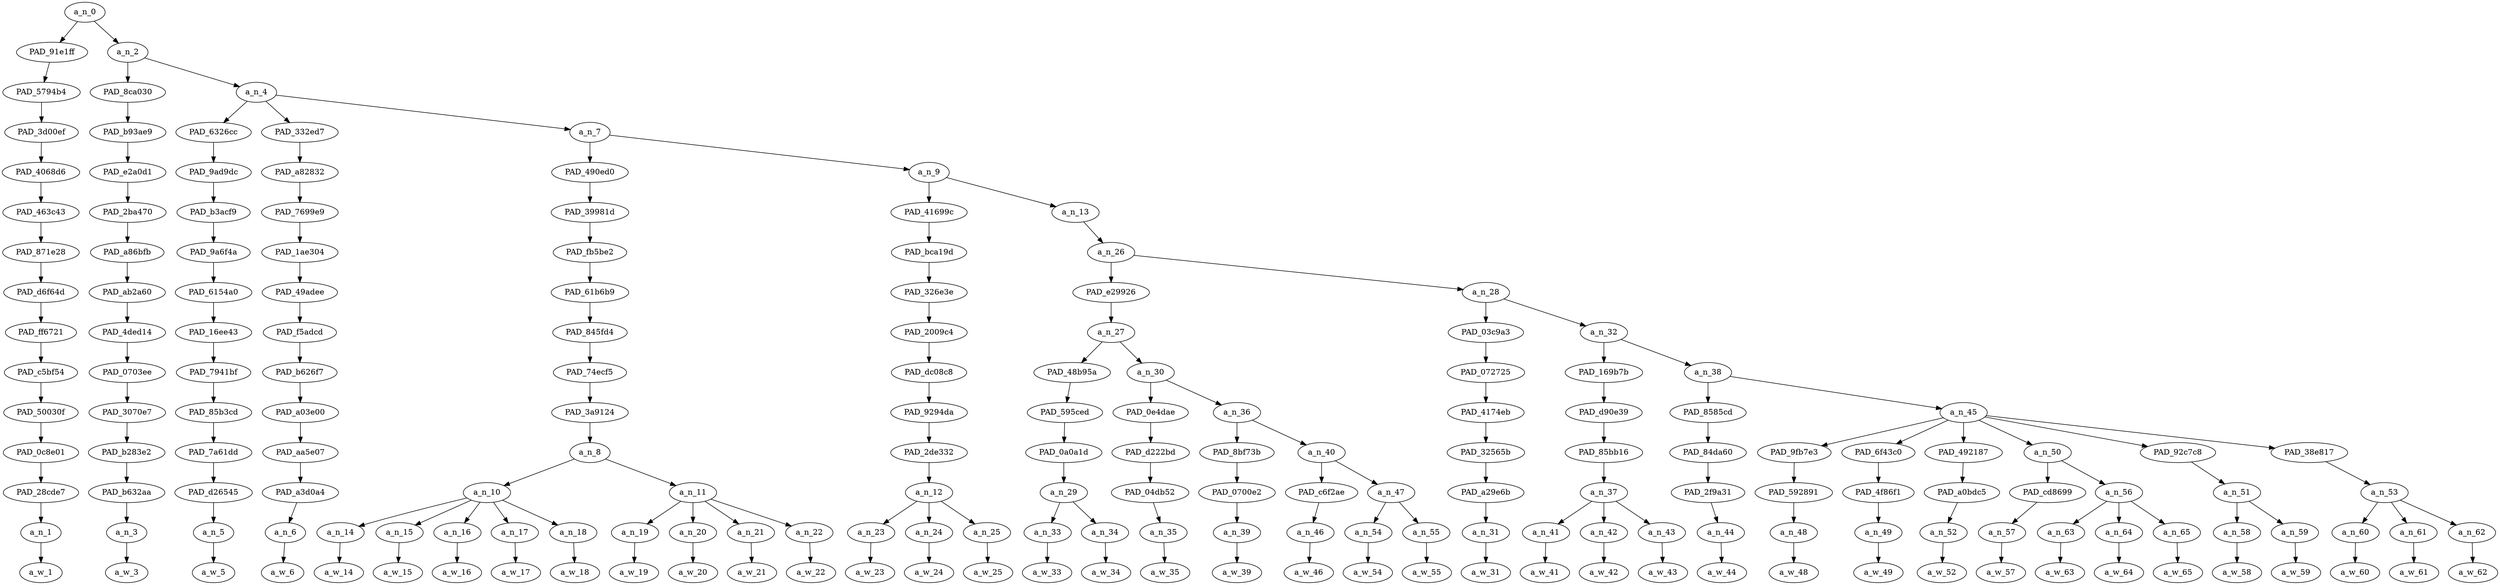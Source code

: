 strict digraph "" {
	a_n_0	[div_dir=1,
		index=0,
		level=14,
		pos="1.749565972222222,14!",
		text_span="[0, 1, 2, 3, 4, 5, 6, 7, 8, 9, 10, 11, 12, 13, 14, 15, 16, 17, 18, 19, 20, 21, 22, 23, 24, 25, 26, 27, 28, 29, 30, 31, 32, 33, 34, \
35, 36, 37, 38, 39]",
		value=1.00000000];
	PAD_91e1ff	[div_dir=1,
		index=0,
		level=13,
		pos="0.0,13!",
		text_span="[0]",
		value=0.01555072];
	a_n_0 -> PAD_91e1ff;
	a_n_2	[div_dir=1,
		index=1,
		level=13,
		pos="3.499131944444444,13!",
		text_span="[1, 2, 3, 4, 5, 6, 7, 8, 9, 10, 11, 12, 13, 14, 15, 16, 17, 18, 19, 20, 21, 22, 23, 24, 25, 26, 27, 28, 29, 30, 31, 32, 33, 34, \
35, 36, 37, 38, 39]",
		value=0.98411681];
	a_n_0 -> a_n_2;
	PAD_5794b4	[div_dir=1,
		index=0,
		level=12,
		pos="0.0,12!",
		text_span="[0]",
		value=0.01555072];
	PAD_91e1ff -> PAD_5794b4;
	PAD_3d00ef	[div_dir=1,
		index=0,
		level=11,
		pos="0.0,11!",
		text_span="[0]",
		value=0.01555072];
	PAD_5794b4 -> PAD_3d00ef;
	PAD_4068d6	[div_dir=1,
		index=0,
		level=10,
		pos="0.0,10!",
		text_span="[0]",
		value=0.01555072];
	PAD_3d00ef -> PAD_4068d6;
	PAD_463c43	[div_dir=1,
		index=0,
		level=9,
		pos="0.0,9!",
		text_span="[0]",
		value=0.01555072];
	PAD_4068d6 -> PAD_463c43;
	PAD_871e28	[div_dir=1,
		index=0,
		level=8,
		pos="0.0,8!",
		text_span="[0]",
		value=0.01555072];
	PAD_463c43 -> PAD_871e28;
	PAD_d6f64d	[div_dir=1,
		index=0,
		level=7,
		pos="0.0,7!",
		text_span="[0]",
		value=0.01555072];
	PAD_871e28 -> PAD_d6f64d;
	PAD_ff6721	[div_dir=1,
		index=0,
		level=6,
		pos="0.0,6!",
		text_span="[0]",
		value=0.01555072];
	PAD_d6f64d -> PAD_ff6721;
	PAD_c5bf54	[div_dir=1,
		index=0,
		level=5,
		pos="0.0,5!",
		text_span="[0]",
		value=0.01555072];
	PAD_ff6721 -> PAD_c5bf54;
	PAD_50030f	[div_dir=1,
		index=0,
		level=4,
		pos="0.0,4!",
		text_span="[0]",
		value=0.01555072];
	PAD_c5bf54 -> PAD_50030f;
	PAD_0c8e01	[div_dir=1,
		index=0,
		level=3,
		pos="0.0,3!",
		text_span="[0]",
		value=0.01555072];
	PAD_50030f -> PAD_0c8e01;
	PAD_28cde7	[div_dir=1,
		index=0,
		level=2,
		pos="0.0,2!",
		text_span="[0]",
		value=0.01555072];
	PAD_0c8e01 -> PAD_28cde7;
	a_n_1	[div_dir=1,
		index=0,
		level=1,
		pos="0.0,1!",
		text_span="[0]",
		value=0.01555072];
	PAD_28cde7 -> a_n_1;
	a_w_1	[div_dir=0,
		index=0,
		level=0,
		pos="0,0!",
		text_span="[0]",
		value=we];
	a_n_1 -> a_w_1;
	PAD_8ca030	[div_dir=1,
		index=1,
		level=12,
		pos="1.0,12!",
		text_span="[1]",
		value=0.01446576];
	a_n_2 -> PAD_8ca030;
	a_n_4	[div_dir=1,
		index=2,
		level=12,
		pos="5.998263888888888,12!",
		text_span="[2, 3, 4, 5, 6, 7, 8, 9, 10, 11, 12, 13, 14, 15, 16, 17, 18, 19, 20, 21, 22, 23, 24, 25, 26, 27, 28, 29, 30, 31, 32, 33, 34, 35, \
36, 37, 38, 39]",
		value=0.96934161];
	a_n_2 -> a_n_4;
	PAD_b93ae9	[div_dir=1,
		index=1,
		level=11,
		pos="1.0,11!",
		text_span="[1]",
		value=0.01446576];
	PAD_8ca030 -> PAD_b93ae9;
	PAD_e2a0d1	[div_dir=1,
		index=1,
		level=10,
		pos="1.0,10!",
		text_span="[1]",
		value=0.01446576];
	PAD_b93ae9 -> PAD_e2a0d1;
	PAD_2ba470	[div_dir=1,
		index=1,
		level=9,
		pos="1.0,9!",
		text_span="[1]",
		value=0.01446576];
	PAD_e2a0d1 -> PAD_2ba470;
	PAD_a86bfb	[div_dir=1,
		index=1,
		level=8,
		pos="1.0,8!",
		text_span="[1]",
		value=0.01446576];
	PAD_2ba470 -> PAD_a86bfb;
	PAD_ab2a60	[div_dir=1,
		index=1,
		level=7,
		pos="1.0,7!",
		text_span="[1]",
		value=0.01446576];
	PAD_a86bfb -> PAD_ab2a60;
	PAD_4ded14	[div_dir=1,
		index=1,
		level=6,
		pos="1.0,6!",
		text_span="[1]",
		value=0.01446576];
	PAD_ab2a60 -> PAD_4ded14;
	PAD_0703ee	[div_dir=1,
		index=1,
		level=5,
		pos="1.0,5!",
		text_span="[1]",
		value=0.01446576];
	PAD_4ded14 -> PAD_0703ee;
	PAD_3070e7	[div_dir=1,
		index=1,
		level=4,
		pos="1.0,4!",
		text_span="[1]",
		value=0.01446576];
	PAD_0703ee -> PAD_3070e7;
	PAD_b283e2	[div_dir=1,
		index=1,
		level=3,
		pos="1.0,3!",
		text_span="[1]",
		value=0.01446576];
	PAD_3070e7 -> PAD_b283e2;
	PAD_b632aa	[div_dir=1,
		index=1,
		level=2,
		pos="1.0,2!",
		text_span="[1]",
		value=0.01446576];
	PAD_b283e2 -> PAD_b632aa;
	a_n_3	[div_dir=1,
		index=1,
		level=1,
		pos="1.0,1!",
		text_span="[1]",
		value=0.01446576];
	PAD_b632aa -> a_n_3;
	a_w_3	[div_dir=0,
		index=1,
		level=0,
		pos="1,0!",
		text_span="[1]",
		value=are];
	a_n_3 -> a_w_3;
	PAD_6326cc	[div_dir=-1,
		index=2,
		level=11,
		pos="2.0,11!",
		text_span="[2]",
		value=0.01338368];
	a_n_4 -> PAD_6326cc;
	PAD_332ed7	[div_dir=1,
		index=3,
		level=11,
		pos="3.0,11!",
		text_span="[3]",
		value=0.01156330];
	a_n_4 -> PAD_332ed7;
	a_n_7	[div_dir=1,
		index=4,
		level=11,
		pos="12.994791666666666,11!",
		text_span="[4, 5, 6, 7, 8, 9, 10, 11, 12, 13, 14, 15, 16, 17, 18, 19, 20, 21, 22, 23, 24, 25, 26, 27, 28, 29, 30, 31, 32, 33, 34, 35, 36, 37, \
38, 39]",
		value=0.94408660];
	a_n_4 -> a_n_7;
	PAD_9ad9dc	[div_dir=-1,
		index=2,
		level=10,
		pos="2.0,10!",
		text_span="[2]",
		value=0.01338368];
	PAD_6326cc -> PAD_9ad9dc;
	PAD_b3acf9	[div_dir=-1,
		index=2,
		level=9,
		pos="2.0,9!",
		text_span="[2]",
		value=0.01338368];
	PAD_9ad9dc -> PAD_b3acf9;
	PAD_9a6f4a	[div_dir=-1,
		index=2,
		level=8,
		pos="2.0,8!",
		text_span="[2]",
		value=0.01338368];
	PAD_b3acf9 -> PAD_9a6f4a;
	PAD_6154a0	[div_dir=-1,
		index=2,
		level=7,
		pos="2.0,7!",
		text_span="[2]",
		value=0.01338368];
	PAD_9a6f4a -> PAD_6154a0;
	PAD_16ee43	[div_dir=-1,
		index=2,
		level=6,
		pos="2.0,6!",
		text_span="[2]",
		value=0.01338368];
	PAD_6154a0 -> PAD_16ee43;
	PAD_7941bf	[div_dir=-1,
		index=2,
		level=5,
		pos="2.0,5!",
		text_span="[2]",
		value=0.01338368];
	PAD_16ee43 -> PAD_7941bf;
	PAD_85b3cd	[div_dir=-1,
		index=2,
		level=4,
		pos="2.0,4!",
		text_span="[2]",
		value=0.01338368];
	PAD_7941bf -> PAD_85b3cd;
	PAD_7a61dd	[div_dir=-1,
		index=2,
		level=3,
		pos="2.0,3!",
		text_span="[2]",
		value=0.01338368];
	PAD_85b3cd -> PAD_7a61dd;
	PAD_d26545	[div_dir=-1,
		index=2,
		level=2,
		pos="2.0,2!",
		text_span="[2]",
		value=0.01338368];
	PAD_7a61dd -> PAD_d26545;
	a_n_5	[div_dir=-1,
		index=2,
		level=1,
		pos="2.0,1!",
		text_span="[2]",
		value=0.01338368];
	PAD_d26545 -> a_n_5;
	a_w_5	[div_dir=0,
		index=2,
		level=0,
		pos="2,0!",
		text_span="[2]",
		value=bringing];
	a_n_5 -> a_w_5;
	PAD_a82832	[div_dir=1,
		index=3,
		level=10,
		pos="3.0,10!",
		text_span="[3]",
		value=0.01156330];
	PAD_332ed7 -> PAD_a82832;
	PAD_7699e9	[div_dir=1,
		index=3,
		level=9,
		pos="3.0,9!",
		text_span="[3]",
		value=0.01156330];
	PAD_a82832 -> PAD_7699e9;
	PAD_1ae304	[div_dir=1,
		index=3,
		level=8,
		pos="3.0,8!",
		text_span="[3]",
		value=0.01156330];
	PAD_7699e9 -> PAD_1ae304;
	PAD_49adee	[div_dir=1,
		index=3,
		level=7,
		pos="3.0,7!",
		text_span="[3]",
		value=0.01156330];
	PAD_1ae304 -> PAD_49adee;
	PAD_f5adcd	[div_dir=1,
		index=3,
		level=6,
		pos="3.0,6!",
		text_span="[3]",
		value=0.01156330];
	PAD_49adee -> PAD_f5adcd;
	PAD_b626f7	[div_dir=1,
		index=3,
		level=5,
		pos="3.0,5!",
		text_span="[3]",
		value=0.01156330];
	PAD_f5adcd -> PAD_b626f7;
	PAD_a03e00	[div_dir=1,
		index=3,
		level=4,
		pos="3.0,4!",
		text_span="[3]",
		value=0.01156330];
	PAD_b626f7 -> PAD_a03e00;
	PAD_aa5e07	[div_dir=1,
		index=3,
		level=3,
		pos="3.0,3!",
		text_span="[3]",
		value=0.01156330];
	PAD_a03e00 -> PAD_aa5e07;
	PAD_a3d0a4	[div_dir=1,
		index=3,
		level=2,
		pos="3.0,2!",
		text_span="[3]",
		value=0.01156330];
	PAD_aa5e07 -> PAD_a3d0a4;
	a_n_6	[div_dir=1,
		index=3,
		level=1,
		pos="3.0,1!",
		text_span="[3]",
		value=0.01156330];
	PAD_a3d0a4 -> a_n_6;
	a_w_6	[div_dir=0,
		index=3,
		level=0,
		pos="3,0!",
		text_span="[3]",
		value=back];
	a_n_6 -> a_w_6;
	PAD_490ed0	[div_dir=1,
		index=4,
		level=10,
		pos="8.25,10!",
		text_span="[4, 5, 6, 7, 8, 9, 10, 11, 12]",
		value=0.15240933];
	a_n_7 -> PAD_490ed0;
	a_n_9	[div_dir=1,
		index=5,
		level=10,
		pos="17.739583333333332,10!",
		text_span="[13, 14, 15, 16, 17, 18, 19, 20, 21, 22, 23, 24, 25, 26, 27, 28, 29, 30, 31, 32, 33, 34, 35, 36, 37, 38, 39]",
		value=0.79136031];
	a_n_7 -> a_n_9;
	PAD_39981d	[div_dir=1,
		index=4,
		level=9,
		pos="8.25,9!",
		text_span="[4, 5, 6, 7, 8, 9, 10, 11, 12]",
		value=0.15240933];
	PAD_490ed0 -> PAD_39981d;
	PAD_fb5be2	[div_dir=1,
		index=4,
		level=8,
		pos="8.25,8!",
		text_span="[4, 5, 6, 7, 8, 9, 10, 11, 12]",
		value=0.15240933];
	PAD_39981d -> PAD_fb5be2;
	PAD_61b6b9	[div_dir=1,
		index=4,
		level=7,
		pos="8.25,7!",
		text_span="[4, 5, 6, 7, 8, 9, 10, 11, 12]",
		value=0.15240933];
	PAD_fb5be2 -> PAD_61b6b9;
	PAD_845fd4	[div_dir=1,
		index=4,
		level=6,
		pos="8.25,6!",
		text_span="[4, 5, 6, 7, 8, 9, 10, 11, 12]",
		value=0.15240933];
	PAD_61b6b9 -> PAD_845fd4;
	PAD_74ecf5	[div_dir=1,
		index=4,
		level=5,
		pos="8.25,5!",
		text_span="[4, 5, 6, 7, 8, 9, 10, 11, 12]",
		value=0.15240933];
	PAD_845fd4 -> PAD_74ecf5;
	PAD_3a9124	[div_dir=1,
		index=4,
		level=4,
		pos="8.25,4!",
		text_span="[4, 5, 6, 7, 8, 9, 10, 11, 12]",
		value=0.15240933];
	PAD_74ecf5 -> PAD_3a9124;
	a_n_8	[div_dir=1,
		index=4,
		level=3,
		pos="8.25,3!",
		text_span="[4, 5, 6, 7, 8, 9, 10, 11, 12]",
		value=0.15240933];
	PAD_3a9124 -> a_n_8;
	a_n_10	[div_dir=1,
		index=4,
		level=2,
		pos="6.0,2!",
		text_span="[4, 5, 6, 7, 8]",
		value=0.06254703];
	a_n_8 -> a_n_10;
	a_n_11	[div_dir=1,
		index=5,
		level=2,
		pos="10.5,2!",
		text_span="[9, 10, 11, 12]",
		value=0.08979563];
	a_n_8 -> a_n_11;
	a_n_14	[div_dir=1,
		index=4,
		level=1,
		pos="4.0,1!",
		text_span="[4]",
		value=0.01122685];
	a_n_10 -> a_n_14;
	a_n_15	[div_dir=1,
		index=5,
		level=1,
		pos="5.0,1!",
		text_span="[5]",
		value=0.01156642];
	a_n_10 -> a_n_15;
	a_n_16	[div_dir=-1,
		index=6,
		level=1,
		pos="6.0,1!",
		text_span="[6]",
		value=0.01266154];
	a_n_10 -> a_n_16;
	a_n_17	[div_dir=1,
		index=7,
		level=1,
		pos="7.0,1!",
		text_span="[7]",
		value=0.01106365];
	a_n_10 -> a_n_17;
	a_n_18	[div_dir=1,
		index=8,
		level=1,
		pos="8.0,1!",
		text_span="[8]",
		value=0.01597254];
	a_n_10 -> a_n_18;
	a_w_14	[div_dir=0,
		index=4,
		level=0,
		pos="4,0!",
		text_span="[4]",
		value=the];
	a_n_14 -> a_w_14;
	a_w_15	[div_dir=0,
		index=5,
		level=0,
		pos="5,0!",
		text_span="[5]",
		value=1];
	a_n_15 -> a_w_15;
	a_w_16	[div_dir=0,
		index=6,
		level=0,
		pos="6,0!",
		text_span="[6]",
		value=9];
	a_n_16 -> a_w_16;
	a_w_17	[div_dir=0,
		index=7,
		level=0,
		pos="7,0!",
		text_span="[7]",
		value=4];
	a_n_17 -> a_w_17;
	a_w_18	[div_dir=0,
		index=8,
		level=0,
		pos="8,0!",
		text_span="[8]",
		value=0];
	a_n_18 -> a_w_18;
	a_n_19	[div_dir=1,
		index=9,
		level=1,
		pos="9.0,1!",
		text_span="[9]",
		value=0.01382260];
	a_n_11 -> a_n_19;
	a_n_20	[div_dir=1,
		index=10,
		level=1,
		pos="10.0,1!",
		text_span="[10]",
		value=0.03014147];
	a_n_11 -> a_n_20;
	a_n_21	[div_dir=-1,
		index=11,
		level=1,
		pos="11.0,1!",
		text_span="[11]",
		value=0.02892292];
	a_n_11 -> a_n_21;
	a_n_22	[div_dir=-1,
		index=12,
		level=1,
		pos="12.0,1!",
		text_span="[12]",
		value=0.01687117];
	a_n_11 -> a_n_22;
	a_w_19	[div_dir=0,
		index=9,
		level=0,
		pos="9,0!",
		text_span="[9]",
		value=a];
	a_n_19 -> a_w_19;
	a_w_20	[div_dir=0,
		index=10,
		level=0,
		pos="10,0!",
		text_span="[10]",
		value=homogeneous];
	a_n_20 -> a_w_20;
	a_w_21	[div_dir=0,
		index=11,
		level=0,
		pos="11,0!",
		text_span="[11]",
		value=white];
	a_n_21 -> a_w_21;
	a_w_22	[div_dir=0,
		index=12,
		level=0,
		pos="12,0!",
		text_span="[12]",
		value=place];
	a_n_22 -> a_w_22;
	PAD_41699c	[div_dir=1,
		index=5,
		level=9,
		pos="14.0,9!",
		text_span="[13, 14, 15]",
		value=0.03596355];
	a_n_9 -> PAD_41699c;
	a_n_13	[div_dir=1,
		index=6,
		level=9,
		pos="21.479166666666664,9!",
		text_span="[16, 17, 18, 19, 20, 21, 22, 23, 24, 25, 26, 27, 28, 29, 30, 31, 32, 33, 34, 35, 36, 37, 38, 39]",
		value=0.75507313];
	a_n_9 -> a_n_13;
	PAD_bca19d	[div_dir=1,
		index=5,
		level=8,
		pos="14.0,8!",
		text_span="[13, 14, 15]",
		value=0.03596355];
	PAD_41699c -> PAD_bca19d;
	PAD_326e3e	[div_dir=1,
		index=5,
		level=7,
		pos="14.0,7!",
		text_span="[13, 14, 15]",
		value=0.03596355];
	PAD_bca19d -> PAD_326e3e;
	PAD_2009c4	[div_dir=1,
		index=5,
		level=6,
		pos="14.0,6!",
		text_span="[13, 14, 15]",
		value=0.03596355];
	PAD_326e3e -> PAD_2009c4;
	PAD_dc08c8	[div_dir=1,
		index=5,
		level=5,
		pos="14.0,5!",
		text_span="[13, 14, 15]",
		value=0.03596355];
	PAD_2009c4 -> PAD_dc08c8;
	PAD_9294da	[div_dir=1,
		index=5,
		level=4,
		pos="14.0,4!",
		text_span="[13, 14, 15]",
		value=0.03596355];
	PAD_dc08c8 -> PAD_9294da;
	PAD_2de332	[div_dir=1,
		index=5,
		level=3,
		pos="14.0,3!",
		text_span="[13, 14, 15]",
		value=0.03596355];
	PAD_9294da -> PAD_2de332;
	a_n_12	[div_dir=1,
		index=6,
		level=2,
		pos="14.0,2!",
		text_span="[13, 14, 15]",
		value=0.03596355];
	PAD_2de332 -> a_n_12;
	a_n_23	[div_dir=1,
		index=13,
		level=1,
		pos="13.0,1!",
		text_span="[13]",
		value=0.01120432];
	a_n_12 -> a_n_23;
	a_n_24	[div_dir=1,
		index=14,
		level=1,
		pos="14.0,1!",
		text_span="[14]",
		value=0.01323650];
	a_n_12 -> a_n_24;
	a_n_25	[div_dir=1,
		index=15,
		level=1,
		pos="15.0,1!",
		text_span="[15]",
		value=0.01148445];
	a_n_12 -> a_n_25;
	a_w_23	[div_dir=0,
		index=13,
		level=0,
		pos="13,0!",
		text_span="[13]",
		value=a1];
	a_n_23 -> a_w_23;
	a_w_24	[div_dir=0,
		index=14,
		level=0,
		pos="14,0!",
		text_span="[14]",
		value=safe];
	a_n_24 -> a_w_24;
	a_w_25	[div_dir=0,
		index=15,
		level=0,
		pos="15,0!",
		text_span="[15]",
		value=place1];
	a_n_25 -> a_w_25;
	a_n_26	[div_dir=1,
		index=6,
		level=8,
		pos="21.479166666666664,8!",
		text_span="[16, 17, 18, 19, 20, 21, 22, 23, 24, 25, 26, 27, 28, 29, 30, 31, 32, 33, 34, 35, 36, 37, 38, 39]",
		value=0.75474395];
	a_n_13 -> a_n_26;
	PAD_e29926	[div_dir=1,
		index=6,
		level=7,
		pos="17.71875,7!",
		text_span="[16, 17, 18, 19, 20, 21, 22]",
		value=0.23945552];
	a_n_26 -> PAD_e29926;
	a_n_28	[div_dir=1,
		index=7,
		level=7,
		pos="25.239583333333332,7!",
		text_span="[23, 24, 25, 26, 27, 28, 29, 30, 31, 32, 33, 34, 35, 36, 37, 38, 39]",
		value=0.51495925];
	a_n_26 -> a_n_28;
	a_n_27	[div_dir=1,
		index=6,
		level=6,
		pos="17.71875,6!",
		text_span="[16, 17, 18, 19, 20, 21, 22]",
		value=0.23945552];
	PAD_e29926 -> a_n_27;
	PAD_48b95a	[div_dir=1,
		index=6,
		level=5,
		pos="16.5,5!",
		text_span="[16, 17]",
		value=0.03057648];
	a_n_27 -> PAD_48b95a;
	a_n_30	[div_dir=1,
		index=7,
		level=5,
		pos="18.9375,5!",
		text_span="[18, 19, 20, 21, 22]",
		value=0.20849394];
	a_n_27 -> a_n_30;
	PAD_595ced	[div_dir=1,
		index=6,
		level=4,
		pos="16.5,4!",
		text_span="[16, 17]",
		value=0.03057648];
	PAD_48b95a -> PAD_595ced;
	PAD_0a0a1d	[div_dir=1,
		index=6,
		level=3,
		pos="16.5,3!",
		text_span="[16, 17]",
		value=0.03057648];
	PAD_595ced -> PAD_0a0a1d;
	a_n_29	[div_dir=1,
		index=7,
		level=2,
		pos="16.5,2!",
		text_span="[16, 17]",
		value=0.03057648];
	PAD_0a0a1d -> a_n_29;
	a_n_33	[div_dir=1,
		index=16,
		level=1,
		pos="16.0,1!",
		text_span="[16]",
		value=0.01163189];
	a_n_29 -> a_n_33;
	a_n_34	[div_dir=-1,
		index=17,
		level=1,
		pos="17.0,1!",
		text_span="[17]",
		value=0.01889927];
	a_n_29 -> a_n_34;
	a_w_33	[div_dir=0,
		index=16,
		level=0,
		pos="16,0!",
		text_span="[16]",
		value=a2];
	a_n_33 -> a_w_33;
	a_w_34	[div_dir=0,
		index=17,
		level=0,
		pos="17,0!",
		text_span="[17]",
		value=place2];
	a_n_34 -> a_w_34;
	PAD_0e4dae	[div_dir=-1,
		index=7,
		level=4,
		pos="18.0,4!",
		text_span="[18]",
		value=0.03719350];
	a_n_30 -> PAD_0e4dae;
	a_n_36	[div_dir=1,
		index=8,
		level=4,
		pos="19.875,4!",
		text_span="[19, 20, 21, 22]",
		value=0.17087156];
	a_n_30 -> a_n_36;
	PAD_d222bd	[div_dir=-1,
		index=7,
		level=3,
		pos="18.0,3!",
		text_span="[18]",
		value=0.03719350];
	PAD_0e4dae -> PAD_d222bd;
	PAD_04db52	[div_dir=-1,
		index=8,
		level=2,
		pos="18.0,2!",
		text_span="[18]",
		value=0.03719350];
	PAD_d222bd -> PAD_04db52;
	a_n_35	[div_dir=-1,
		index=18,
		level=1,
		pos="18.0,1!",
		text_span="[18]",
		value=0.03719350];
	PAD_04db52 -> a_n_35;
	a_w_35	[div_dir=0,
		index=18,
		level=0,
		pos="18,0!",
		text_span="[18]",
		value=where];
	a_n_35 -> a_w_35;
	PAD_8bf73b	[div_dir=1,
		index=8,
		level=3,
		pos="19.0,3!",
		text_span="[19]",
		value=0.10751674];
	a_n_36 -> PAD_8bf73b;
	a_n_40	[div_dir=-1,
		index=9,
		level=3,
		pos="20.75,3!",
		text_span="[20, 21, 22]",
		value=0.06275917];
	a_n_36 -> a_n_40;
	PAD_0700e2	[div_dir=1,
		index=9,
		level=2,
		pos="19.0,2!",
		text_span="[19]",
		value=0.10751674];
	PAD_8bf73b -> PAD_0700e2;
	a_n_39	[div_dir=1,
		index=19,
		level=1,
		pos="19.0,1!",
		text_span="[19]",
		value=0.10751674];
	PAD_0700e2 -> a_n_39;
	a_w_39	[div_dir=0,
		index=19,
		level=0,
		pos="19,0!",
		text_span="[19]",
		value=blacks];
	a_n_39 -> a_w_39;
	PAD_c6f2ae	[div_dir=-1,
		index=10,
		level=2,
		pos="20.0,2!",
		text_span="[20]",
		value=0.03368569];
	a_n_40 -> PAD_c6f2ae;
	a_n_47	[div_dir=1,
		index=11,
		level=2,
		pos="21.5,2!",
		text_span="[21, 22]",
		value=0.02907005];
	a_n_40 -> a_n_47;
	a_n_46	[div_dir=-1,
		index=20,
		level=1,
		pos="20.0,1!",
		text_span="[20]",
		value=0.03368569];
	PAD_c6f2ae -> a_n_46;
	a_w_46	[div_dir=0,
		index=20,
		level=0,
		pos="20,0!",
		text_span="[20]",
		value=knew];
	a_n_46 -> a_w_46;
	a_n_54	[div_dir=1,
		index=21,
		level=1,
		pos="21.0,1!",
		text_span="[21]",
		value=0.01648273];
	a_n_47 -> a_n_54;
	a_n_55	[div_dir=1,
		index=22,
		level=1,
		pos="22.0,1!",
		text_span="[22]",
		value=0.01252881];
	a_n_47 -> a_n_55;
	a_w_54	[div_dir=0,
		index=21,
		level=0,
		pos="21,0!",
		text_span="[21]",
		value=their];
	a_n_54 -> a_w_54;
	a_w_55	[div_dir=0,
		index=22,
		level=0,
		pos="22,0!",
		text_span="[22]",
		value=place3];
	a_n_55 -> a_w_55;
	PAD_03c9a3	[div_dir=-1,
		index=7,
		level=6,
		pos="23.0,6!",
		text_span="[23]",
		value=0.01746007];
	a_n_28 -> PAD_03c9a3;
	a_n_32	[div_dir=1,
		index=8,
		level=6,
		pos="27.479166666666664,6!",
		text_span="[24, 25, 26, 27, 28, 29, 30, 31, 32, 33, 34, 35, 36, 37, 38, 39]",
		value=0.49734794];
	a_n_28 -> a_n_32;
	PAD_072725	[div_dir=-1,
		index=8,
		level=5,
		pos="23.0,5!",
		text_span="[23]",
		value=0.01746007];
	PAD_03c9a3 -> PAD_072725;
	PAD_4174eb	[div_dir=-1,
		index=9,
		level=4,
		pos="23.0,4!",
		text_span="[23]",
		value=0.01746007];
	PAD_072725 -> PAD_4174eb;
	PAD_32565b	[div_dir=-1,
		index=10,
		level=3,
		pos="23.0,3!",
		text_span="[23]",
		value=0.01746007];
	PAD_4174eb -> PAD_32565b;
	PAD_a29e6b	[div_dir=-1,
		index=12,
		level=2,
		pos="23.0,2!",
		text_span="[23]",
		value=0.01746007];
	PAD_32565b -> PAD_a29e6b;
	a_n_31	[div_dir=-1,
		index=23,
		level=1,
		pos="23.0,1!",
		text_span="[23]",
		value=0.01746007];
	PAD_a29e6b -> a_n_31;
	a_w_31	[div_dir=0,
		index=23,
		level=0,
		pos="23,0!",
		text_span="[23]",
		value=expect];
	a_n_31 -> a_w_31;
	PAD_169b7b	[div_dir=1,
		index=9,
		level=5,
		pos="25.0,5!",
		text_span="[24, 25, 26]",
		value=0.10486765];
	a_n_32 -> PAD_169b7b;
	a_n_38	[div_dir=1,
		index=10,
		level=5,
		pos="29.958333333333332,5!",
		text_span="[27, 28, 29, 30, 31, 32, 33, 34, 35, 36, 37, 38, 39]",
		value=0.39231370];
	a_n_32 -> a_n_38;
	PAD_d90e39	[div_dir=1,
		index=10,
		level=4,
		pos="25.0,4!",
		text_span="[24, 25, 26]",
		value=0.10486765];
	PAD_169b7b -> PAD_d90e39;
	PAD_85bb16	[div_dir=1,
		index=11,
		level=3,
		pos="25.0,3!",
		text_span="[24, 25, 26]",
		value=0.10486765];
	PAD_d90e39 -> PAD_85bb16;
	a_n_37	[div_dir=1,
		index=13,
		level=2,
		pos="25.0,2!",
		text_span="[24, 25, 26]",
		value=0.10486765];
	PAD_85bb16 -> a_n_37;
	a_n_41	[div_dir=-1,
		index=24,
		level=1,
		pos="24.0,1!",
		text_span="[24]",
		value=0.02000886];
	a_n_37 -> a_n_41;
	a_n_42	[div_dir=1,
		index=25,
		level=1,
		pos="25.0,1!",
		text_span="[25]",
		value=0.05372639];
	a_n_37 -> a_n_42;
	a_n_43	[div_dir=-1,
		index=26,
		level=1,
		pos="26.0,1!",
		text_span="[26]",
		value=0.03105893];
	a_n_37 -> a_n_43;
	a_w_41	[div_dir=0,
		index=24,
		level=0,
		pos="24,0!",
		text_span="[24]",
		value=mass];
	a_n_41 -> a_w_41;
	a_w_42	[div_dir=0,
		index=25,
		level=0,
		pos="25,0!",
		text_span="[25]",
		value=mccarthy];
	a_n_42 -> a_w_42;
	a_w_43	[div_dir=0,
		index=26,
		level=0,
		pos="26,0!",
		text_span="[26]",
		value=hearings];
	a_n_43 -> a_w_43;
	PAD_8585cd	[div_dir=-1,
		index=11,
		level=4,
		pos="27.0,4!",
		text_span="[27]",
		value=0.01750219];
	a_n_38 -> PAD_8585cd;
	a_n_45	[div_dir=1,
		index=12,
		level=4,
		pos="32.916666666666664,4!",
		text_span="[28, 29, 30, 31, 32, 33, 34, 35, 36, 37, 38, 39]",
		value=0.37466176];
	a_n_38 -> a_n_45;
	PAD_84da60	[div_dir=-1,
		index=12,
		level=3,
		pos="27.0,3!",
		text_span="[27]",
		value=0.01750219];
	PAD_8585cd -> PAD_84da60;
	PAD_2f9a31	[div_dir=-1,
		index=14,
		level=2,
		pos="27.0,2!",
		text_span="[27]",
		value=0.01750219];
	PAD_84da60 -> PAD_2f9a31;
	a_n_44	[div_dir=-1,
		index=27,
		level=1,
		pos="27.0,1!",
		text_span="[27]",
		value=0.01750219];
	PAD_2f9a31 -> a_n_44;
	a_w_44	[div_dir=0,
		index=27,
		level=0,
		pos="27,0!",
		text_span="[27]",
		value=to];
	a_n_44 -> a_w_44;
	PAD_9fb7e3	[div_dir=1,
		index=13,
		level=3,
		pos="28.0,3!",
		text_span="[28]",
		value=0.02448564];
	a_n_45 -> PAD_9fb7e3;
	PAD_6f43c0	[div_dir=1,
		index=14,
		level=3,
		pos="29.0,3!",
		text_span="[29]",
		value=0.01277202];
	a_n_45 -> PAD_6f43c0;
	PAD_492187	[div_dir=1,
		index=17,
		level=3,
		pos="36.0,3!",
		text_span="[36]",
		value=0.02344309];
	a_n_45 -> PAD_492187;
	a_n_50	[div_dir=1,
		index=15,
		level=3,
		pos="32.0,3!",
		text_span="[30, 31, 32, 33]",
		value=0.22896114];
	a_n_45 -> a_n_50;
	PAD_92c7c8	[div_dir=-1,
		index=16,
		level=3,
		pos="34.5,3!",
		text_span="[34, 35]",
		value=0.04233929];
	a_n_45 -> PAD_92c7c8;
	PAD_38e817	[div_dir=1,
		index=18,
		level=3,
		pos="38.0,3!",
		text_span="[37, 38, 39]",
		value=0.04250357];
	a_n_45 -> PAD_38e817;
	PAD_592891	[div_dir=1,
		index=15,
		level=2,
		pos="28.0,2!",
		text_span="[28]",
		value=0.02448564];
	PAD_9fb7e3 -> PAD_592891;
	a_n_48	[div_dir=1,
		index=28,
		level=1,
		pos="28.0,1!",
		text_span="[28]",
		value=0.02448564];
	PAD_592891 -> a_n_48;
	a_w_48	[div_dir=0,
		index=28,
		level=0,
		pos="28,0!",
		text_span="[28]",
		value=root];
	a_n_48 -> a_w_48;
	PAD_4f86f1	[div_dir=1,
		index=16,
		level=2,
		pos="29.0,2!",
		text_span="[29]",
		value=0.01277202];
	PAD_6f43c0 -> PAD_4f86f1;
	a_n_49	[div_dir=1,
		index=29,
		level=1,
		pos="29.0,1!",
		text_span="[29]",
		value=0.01277202];
	PAD_4f86f1 -> a_n_49;
	a_w_49	[div_dir=0,
		index=29,
		level=0,
		pos="29,0!",
		text_span="[29]",
		value=out];
	a_n_49 -> a_w_49;
	PAD_a0bdc5	[div_dir=1,
		index=20,
		level=2,
		pos="36.0,2!",
		text_span="[36]",
		value=0.02344309];
	PAD_492187 -> PAD_a0bdc5;
	a_n_52	[div_dir=1,
		index=36,
		level=1,
		pos="36.0,1!",
		text_span="[36]",
		value=0.02344309];
	PAD_a0bdc5 -> a_n_52;
	a_w_52	[div_dir=0,
		index=36,
		level=0,
		pos="36,0!",
		text_span="[36]",
		value=hey];
	a_n_52 -> a_w_52;
	PAD_cd8699	[div_dir=1,
		index=18,
		level=2,
		pos="33.0,2!",
		text_span="[33]",
		value=0.06197630];
	a_n_50 -> PAD_cd8699;
	a_n_56	[div_dir=1,
		index=17,
		level=2,
		pos="31.0,2!",
		text_span="[30, 31, 32]",
		value=0.16675184];
	a_n_50 -> a_n_56;
	a_n_57	[div_dir=1,
		index=33,
		level=1,
		pos="33.0,1!",
		text_span="[33]",
		value=0.06197630];
	PAD_cd8699 -> a_n_57;
	a_w_57	[div_dir=0,
		index=33,
		level=0,
		pos="33,0!",
		text_span="[33]",
		value=traitors];
	a_n_57 -> a_w_57;
	a_n_63	[div_dir=1,
		index=30,
		level=1,
		pos="30.0,1!",
		text_span="[30]",
		value=0.01795710];
	a_n_56 -> a_n_63;
	a_n_64	[div_dir=-1,
		index=31,
		level=1,
		pos="31.0,1!",
		text_span="[31]",
		value=0.07314083];
	a_n_56 -> a_n_64;
	a_n_65	[div_dir=1,
		index=32,
		level=1,
		pos="32.0,1!",
		text_span="[32]",
		value=0.07540417];
	a_n_56 -> a_n_65;
	a_w_63	[div_dir=0,
		index=30,
		level=0,
		pos="30,0!",
		text_span="[30]",
		value=the1];
	a_n_63 -> a_w_63;
	a_w_64	[div_dir=0,
		index=31,
		level=0,
		pos="31,0!",
		text_span="[31]",
		value=commie];
	a_n_64 -> a_w_64;
	a_w_65	[div_dir=0,
		index=32,
		level=0,
		pos="32,0!",
		text_span="[32]",
		value=jew];
	a_n_65 -> a_w_65;
	a_n_51	[div_dir=-1,
		index=19,
		level=2,
		pos="34.5,2!",
		text_span="[34, 35]",
		value=0.04233929];
	PAD_92c7c8 -> a_n_51;
	a_n_58	[div_dir=-1,
		index=34,
		level=1,
		pos="34.0,1!",
		text_span="[34]",
		value=0.01963062];
	a_n_51 -> a_n_58;
	a_n_59	[div_dir=-1,
		index=35,
		level=1,
		pos="35.0,1!",
		text_span="[35]",
		value=0.02260691];
	a_n_51 -> a_n_59;
	a_w_58	[div_dir=0,
		index=34,
		level=0,
		pos="34,0!",
		text_span="[34]",
		value=amongst];
	a_n_58 -> a_w_58;
	a_w_59	[div_dir=0,
		index=35,
		level=0,
		pos="35,0!",
		text_span="[35]",
		value=us];
	a_n_59 -> a_w_59;
	a_n_53	[div_dir=1,
		index=21,
		level=2,
		pos="38.0,2!",
		text_span="[37, 38, 39]",
		value=0.04250357];
	PAD_38e817 -> a_n_53;
	a_n_60	[div_dir=-1,
		index=37,
		level=1,
		pos="37.0,1!",
		text_span="[37]",
		value=0.01249501];
	a_n_53 -> a_n_60;
	a_n_61	[div_dir=1,
		index=38,
		level=1,
		pos="38.0,1!",
		text_span="[38]",
		value=0.01366256];
	a_n_53 -> a_n_61;
	a_n_62	[div_dir=1,
		index=39,
		level=1,
		pos="39.0,1!",
		text_span="[39]",
		value=0.01631462];
	a_n_53 -> a_n_62;
	a_w_60	[div_dir=0,
		index=37,
		level=0,
		pos="37,0!",
		text_span="[37]",
		value=just];
	a_n_60 -> a_w_60;
	a_w_61	[div_dir=0,
		index=38,
		level=0,
		pos="38,0!",
		text_span="[38]",
		value=like];
	a_n_61 -> a_w_61;
	a_w_62	[div_dir=0,
		index=39,
		level=0,
		pos="39,0!",
		text_span="[39]",
		value=you];
	a_n_62 -> a_w_62;
}
